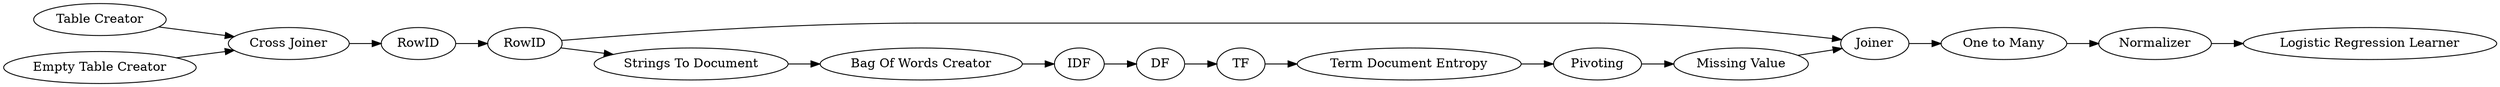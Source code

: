 digraph {
	354 -> 359
	351 -> 364
	353 -> 354
	359 -> 362
	365 -> 366
	362 -> 360
	366 -> 350
	366 -> 360
	368 -> 352
	352 -> 353
	350 -> 349
	361 -> 358
	349 -> 368
	358 -> 357
	360 -> 361
	364 -> 365
	363 -> 364
	351 [label="Table Creator"]
	366 [label=RowID]
	357 [label="Logistic Regression Learner"]
	350 [label="Strings To Document"]
	365 [label=RowID]
	362 [label="Missing Value"]
	368 [label=IDF]
	358 [label=Normalizer]
	354 [label="Term Document Entropy"]
	361 [label="One to Many"]
	360 [label=Joiner]
	349 [label="Bag Of Words Creator"]
	359 [label=Pivoting]
	353 [label=TF]
	352 [label=DF]
	363 [label="Empty Table Creator"]
	364 [label="Cross Joiner"]
	rankdir=LR
}
